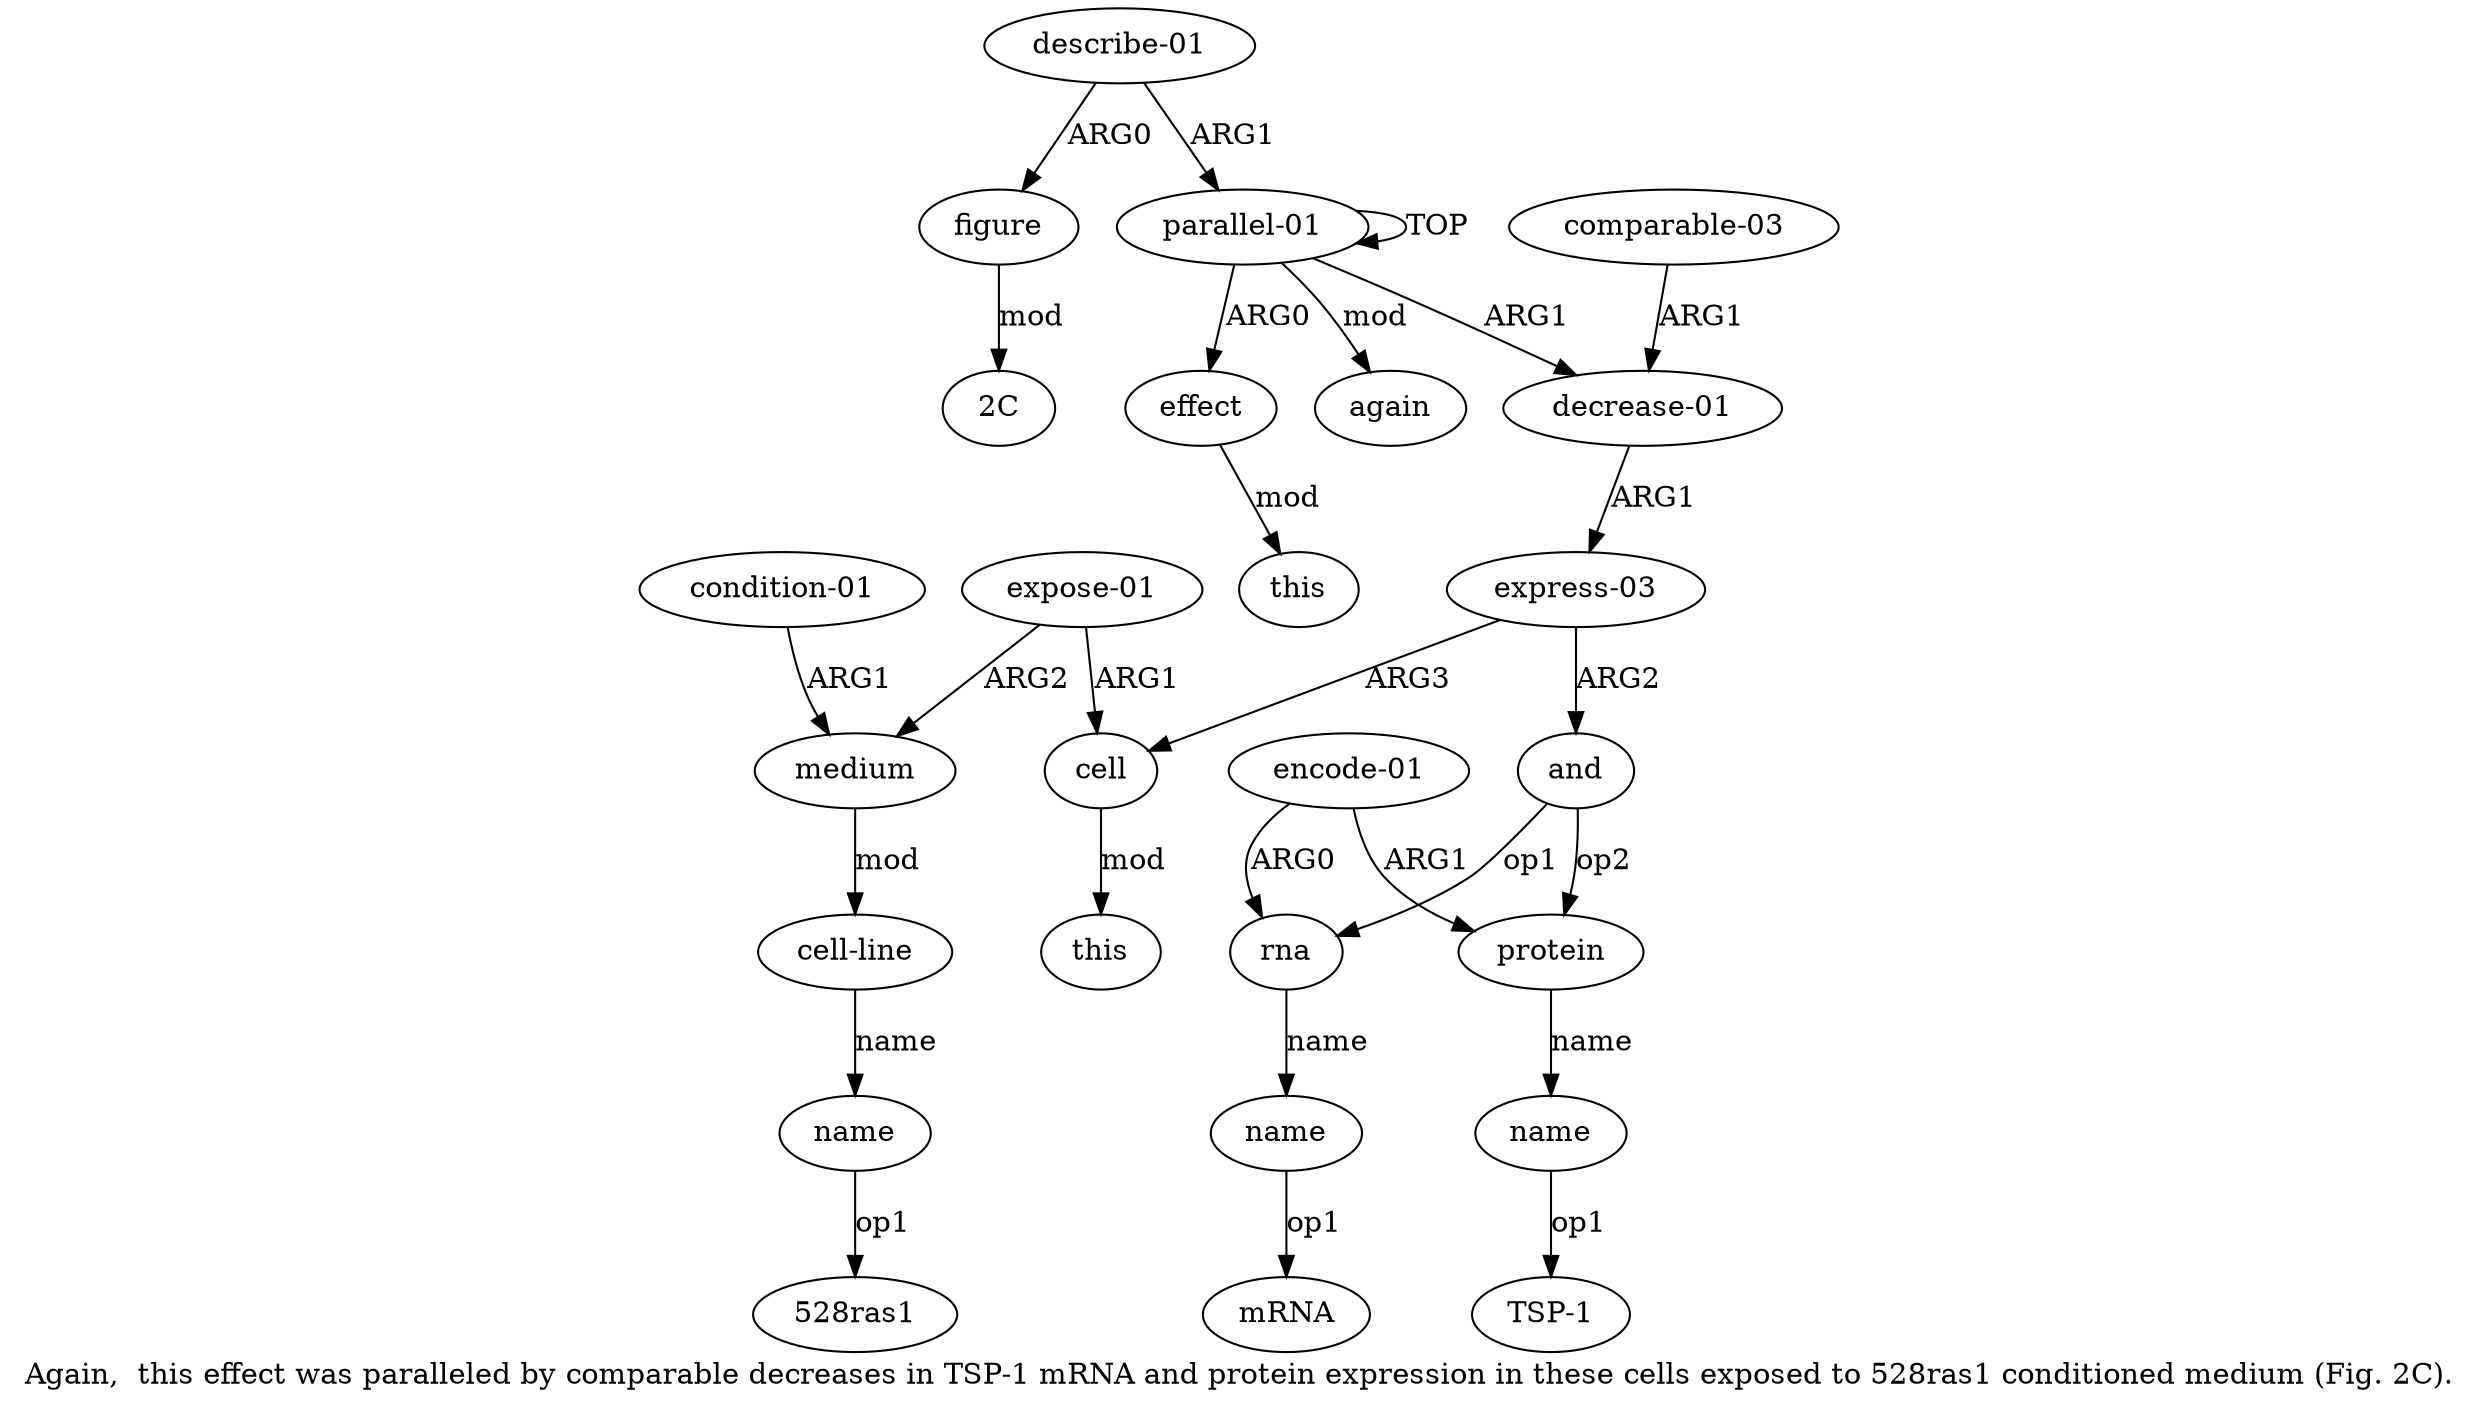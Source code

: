 digraph  {
	graph [label="Again,  this effect was paralleled by comparable decreases in TSP-1 mRNA and protein expression in these cells exposed to 528ras1 \
conditioned medium (Fig. 2C)."];
	node [label="\N"];
	a20	 [color=black,
		gold_ind=20,
		gold_label="describe-01",
		label="describe-01",
		test_ind=20,
		test_label="describe-01"];
	a21	 [color=black,
		gold_ind=21,
		gold_label=figure,
		label=figure,
		test_ind=21,
		test_label=figure];
	a20 -> a21 [key=0,
	color=black,
	gold_label=ARG0,
	label=ARG0,
	test_label=ARG0];
a0 [color=black,
	gold_ind=0,
	gold_label="parallel-01",
	label="parallel-01",
	test_ind=0,
	test_label="parallel-01"];
a20 -> a0 [key=0,
color=black,
gold_label=ARG1,
label=ARG1,
test_label=ARG1];
"a21 2C" [color=black,
gold_ind=-1,
gold_label="2C",
label="2C",
test_ind=-1,
test_label="2C"];
a21 -> "a21 2C" [key=0,
color=black,
gold_label=mod,
label=mod,
test_label=mod];
"a10 TSP-1" [color=black,
gold_ind=-1,
gold_label="TSP-1",
label="TSP-1",
test_ind=-1,
test_label="TSP-1"];
"a7 mRNA" [color=black,
gold_ind=-1,
gold_label=mRNA,
label=mRNA,
test_ind=-1,
test_label=mRNA];
"a17 528ras1" [color=black,
gold_ind=-1,
gold_label="528ras1",
label="528ras1",
test_ind=-1,
test_label="528ras1"];
a15 [color=black,
gold_ind=15,
gold_label="condition-01",
label="condition-01",
test_ind=15,
test_label="condition-01"];
a14 [color=black,
gold_ind=14,
gold_label=medium,
label=medium,
test_ind=14,
test_label=medium];
a15 -> a14 [key=0,
color=black,
gold_label=ARG1,
label=ARG1,
test_label=ARG1];
a16 [color=black,
gold_ind=16,
gold_label="cell-line",
label="cell-line",
test_ind=16,
test_label="cell-line"];
a14 -> a16 [key=0,
color=black,
gold_label=mod,
label=mod,
test_label=mod];
a17 [color=black,
gold_ind=17,
gold_label=name,
label=name,
test_ind=17,
test_label=name];
a17 -> "a17 528ras1" [key=0,
color=black,
gold_label=op1,
label=op1,
test_label=op1];
a16 -> a17 [key=0,
color=black,
gold_label=name,
label=name,
test_label=name];
a11 [color=black,
gold_ind=11,
gold_label=cell,
label=cell,
test_ind=11,
test_label=cell];
a12 [color=black,
gold_ind=12,
gold_label=this,
label=this,
test_ind=12,
test_label=this];
a11 -> a12 [key=0,
color=black,
gold_label=mod,
label=mod,
test_label=mod];
a10 [color=black,
gold_ind=10,
gold_label=name,
label=name,
test_ind=10,
test_label=name];
a10 -> "a10 TSP-1" [key=0,
color=black,
gold_label=op1,
label=op1,
test_label=op1];
a13 [color=black,
gold_ind=13,
gold_label="expose-01",
label="expose-01",
test_ind=13,
test_label="expose-01"];
a13 -> a14 [key=0,
color=black,
gold_label=ARG2,
label=ARG2,
test_label=ARG2];
a13 -> a11 [key=0,
color=black,
gold_label=ARG1,
label=ARG1,
test_label=ARG1];
a19 [color=black,
gold_ind=19,
gold_label=again,
label=again,
test_ind=19,
test_label=again];
a18 [color=black,
gold_ind=18,
gold_label="comparable-03",
label="comparable-03",
test_ind=18,
test_label="comparable-03"];
a3 [color=black,
gold_ind=3,
gold_label="decrease-01",
label="decrease-01",
test_ind=3,
test_label="decrease-01"];
a18 -> a3 [key=0,
color=black,
gold_label=ARG1,
label=ARG1,
test_label=ARG1];
a1 [color=black,
gold_ind=1,
gold_label=effect,
label=effect,
test_ind=1,
test_label=effect];
a2 [color=black,
gold_ind=2,
gold_label=this,
label=this,
test_ind=2,
test_label=this];
a1 -> a2 [key=0,
color=black,
gold_label=mod,
label=mod,
test_label=mod];
a0 -> a19 [key=0,
color=black,
gold_label=mod,
label=mod,
test_label=mod];
a0 -> a1 [key=0,
color=black,
gold_label=ARG0,
label=ARG0,
test_label=ARG0];
a0 -> a0 [key=0,
color=black,
gold_label=TOP,
label=TOP,
test_label=TOP];
a0 -> a3 [key=0,
color=black,
gold_label=ARG1,
label=ARG1,
test_label=ARG1];
a4 [color=black,
gold_ind=4,
gold_label="express-03",
label="express-03",
test_ind=4,
test_label="express-03"];
a3 -> a4 [key=0,
color=black,
gold_label=ARG1,
label=ARG1,
test_label=ARG1];
a5 [color=black,
gold_ind=5,
gold_label=and,
label=and,
test_ind=5,
test_label=and];
a6 [color=black,
gold_ind=6,
gold_label=rna,
label=rna,
test_ind=6,
test_label=rna];
a5 -> a6 [key=0,
color=black,
gold_label=op1,
label=op1,
test_label=op1];
a9 [color=black,
gold_ind=9,
gold_label=protein,
label=protein,
test_ind=9,
test_label=protein];
a5 -> a9 [key=0,
color=black,
gold_label=op2,
label=op2,
test_label=op2];
a4 -> a11 [key=0,
color=black,
gold_label=ARG3,
label=ARG3,
test_label=ARG3];
a4 -> a5 [key=0,
color=black,
gold_label=ARG2,
label=ARG2,
test_label=ARG2];
a7 [color=black,
gold_ind=7,
gold_label=name,
label=name,
test_ind=7,
test_label=name];
a7 -> "a7 mRNA" [key=0,
color=black,
gold_label=op1,
label=op1,
test_label=op1];
a6 -> a7 [key=0,
color=black,
gold_label=name,
label=name,
test_label=name];
a9 -> a10 [key=0,
color=black,
gold_label=name,
label=name,
test_label=name];
a8 [color=black,
gold_ind=8,
gold_label="encode-01",
label="encode-01",
test_ind=8,
test_label="encode-01"];
a8 -> a6 [key=0,
color=black,
gold_label=ARG0,
label=ARG0,
test_label=ARG0];
a8 -> a9 [key=0,
color=black,
gold_label=ARG1,
label=ARG1,
test_label=ARG1];
}

